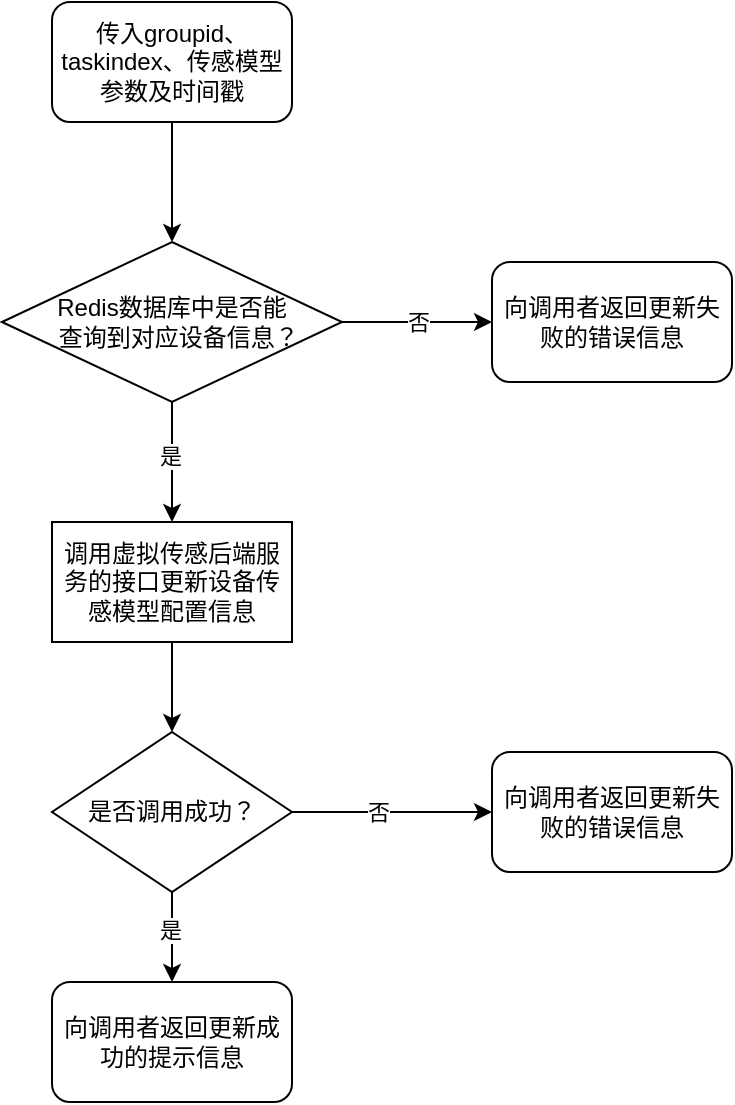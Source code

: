 <mxfile version="19.0.0" type="github">
  <diagram id="BAvSIG6FTRZO7CbohJuk" name="Page-1">
    <mxGraphModel dx="1426" dy="769" grid="1" gridSize="10" guides="1" tooltips="1" connect="1" arrows="1" fold="1" page="1" pageScale="1" pageWidth="827" pageHeight="1169" math="0" shadow="0">
      <root>
        <mxCell id="0" />
        <mxCell id="1" parent="0" />
        <mxCell id="3yJQDP6p13zQjJPsn85u-1" style="edgeStyle=orthogonalEdgeStyle;rounded=0;orthogonalLoop=1;jettySize=auto;html=1;entryX=0.5;entryY=0;entryDx=0;entryDy=0;" parent="1" source="3yJQDP6p13zQjJPsn85u-2" edge="1">
          <mxGeometry relative="1" as="geometry">
            <mxPoint x="440" y="280" as="targetPoint" />
          </mxGeometry>
        </mxCell>
        <mxCell id="3yJQDP6p13zQjJPsn85u-2" value="传入groupid、taskindex、传感模型参数及时间戳" style="rounded=1;whiteSpace=wrap;html=1;" parent="1" vertex="1">
          <mxGeometry x="380" y="160" width="120" height="60" as="geometry" />
        </mxCell>
        <mxCell id="3yJQDP6p13zQjJPsn85u-4" value="否" style="edgeStyle=orthogonalEdgeStyle;rounded=0;orthogonalLoop=1;jettySize=auto;html=1;entryX=0;entryY=0.5;entryDx=0;entryDy=0;" parent="1" source="3yJQDP6p13zQjJPsn85u-5" target="3yJQDP6p13zQjJPsn85u-11" edge="1">
          <mxGeometry relative="1" as="geometry" />
        </mxCell>
        <mxCell id="3yJQDP6p13zQjJPsn85u-14" style="edgeStyle=orthogonalEdgeStyle;rounded=0;orthogonalLoop=1;jettySize=auto;html=1;entryX=0.5;entryY=0;entryDx=0;entryDy=0;" parent="1" source="3yJQDP6p13zQjJPsn85u-5" edge="1">
          <mxGeometry relative="1" as="geometry">
            <mxPoint x="440" y="420" as="targetPoint" />
          </mxGeometry>
        </mxCell>
        <mxCell id="3yJQDP6p13zQjJPsn85u-16" value="是" style="edgeLabel;html=1;align=center;verticalAlign=middle;resizable=0;points=[];" parent="3yJQDP6p13zQjJPsn85u-14" vertex="1" connectable="0">
          <mxGeometry x="-0.127" y="-1" relative="1" as="geometry">
            <mxPoint as="offset" />
          </mxGeometry>
        </mxCell>
        <mxCell id="3yJQDP6p13zQjJPsn85u-5" value="Redis数据库中是否能&lt;br&gt;&amp;nbsp; 查询到对应设备信息？" style="rhombus;whiteSpace=wrap;html=1;" parent="1" vertex="1">
          <mxGeometry x="355" y="280" width="170" height="80" as="geometry" />
        </mxCell>
        <mxCell id="AjtAbll1b3bcXyxN9EP0-9" style="edgeStyle=orthogonalEdgeStyle;rounded=0;orthogonalLoop=1;jettySize=auto;html=1;entryX=0.5;entryY=0;entryDx=0;entryDy=0;" edge="1" parent="1" source="3yJQDP6p13zQjJPsn85u-9" target="AjtAbll1b3bcXyxN9EP0-7">
          <mxGeometry relative="1" as="geometry" />
        </mxCell>
        <mxCell id="3yJQDP6p13zQjJPsn85u-9" value="调用虚拟传感后端服务的接口更新设备传感模型配置信息" style="rounded=0;whiteSpace=wrap;html=1;" parent="1" vertex="1">
          <mxGeometry x="380" y="420" width="120" height="60" as="geometry" />
        </mxCell>
        <mxCell id="3yJQDP6p13zQjJPsn85u-11" value="向调用者返回更新失败的错误信息" style="rounded=1;whiteSpace=wrap;html=1;" parent="1" vertex="1">
          <mxGeometry x="600" y="290" width="120" height="60" as="geometry" />
        </mxCell>
        <mxCell id="AjtAbll1b3bcXyxN9EP0-1" value="向调用者返回更新成功的提示信息" style="rounded=1;whiteSpace=wrap;html=1;" vertex="1" parent="1">
          <mxGeometry x="380" y="650" width="120" height="60" as="geometry" />
        </mxCell>
        <mxCell id="AjtAbll1b3bcXyxN9EP0-2" value="向调用者返回更新失败的错误信息" style="rounded=1;whiteSpace=wrap;html=1;" vertex="1" parent="1">
          <mxGeometry x="600" y="535" width="120" height="60" as="geometry" />
        </mxCell>
        <mxCell id="AjtAbll1b3bcXyxN9EP0-3" style="edgeStyle=orthogonalEdgeStyle;rounded=0;orthogonalLoop=1;jettySize=auto;html=1;entryX=0;entryY=0.5;entryDx=0;entryDy=0;" edge="1" parent="1" source="AjtAbll1b3bcXyxN9EP0-7" target="AjtAbll1b3bcXyxN9EP0-2">
          <mxGeometry relative="1" as="geometry" />
        </mxCell>
        <mxCell id="AjtAbll1b3bcXyxN9EP0-4" value="否" style="edgeLabel;html=1;align=center;verticalAlign=middle;resizable=0;points=[];" vertex="1" connectable="0" parent="AjtAbll1b3bcXyxN9EP0-3">
          <mxGeometry x="-0.15" relative="1" as="geometry">
            <mxPoint as="offset" />
          </mxGeometry>
        </mxCell>
        <mxCell id="AjtAbll1b3bcXyxN9EP0-5" style="edgeStyle=orthogonalEdgeStyle;rounded=0;orthogonalLoop=1;jettySize=auto;html=1;entryX=0.5;entryY=0;entryDx=0;entryDy=0;" edge="1" parent="1" source="AjtAbll1b3bcXyxN9EP0-7" target="AjtAbll1b3bcXyxN9EP0-1">
          <mxGeometry relative="1" as="geometry" />
        </mxCell>
        <mxCell id="AjtAbll1b3bcXyxN9EP0-6" value="是" style="edgeLabel;html=1;align=center;verticalAlign=middle;resizable=0;points=[];" vertex="1" connectable="0" parent="AjtAbll1b3bcXyxN9EP0-5">
          <mxGeometry x="-0.156" y="-1" relative="1" as="geometry">
            <mxPoint as="offset" />
          </mxGeometry>
        </mxCell>
        <mxCell id="AjtAbll1b3bcXyxN9EP0-7" value="是否调用成功？" style="rhombus;whiteSpace=wrap;html=1;" vertex="1" parent="1">
          <mxGeometry x="380" y="525" width="120" height="80" as="geometry" />
        </mxCell>
      </root>
    </mxGraphModel>
  </diagram>
</mxfile>
